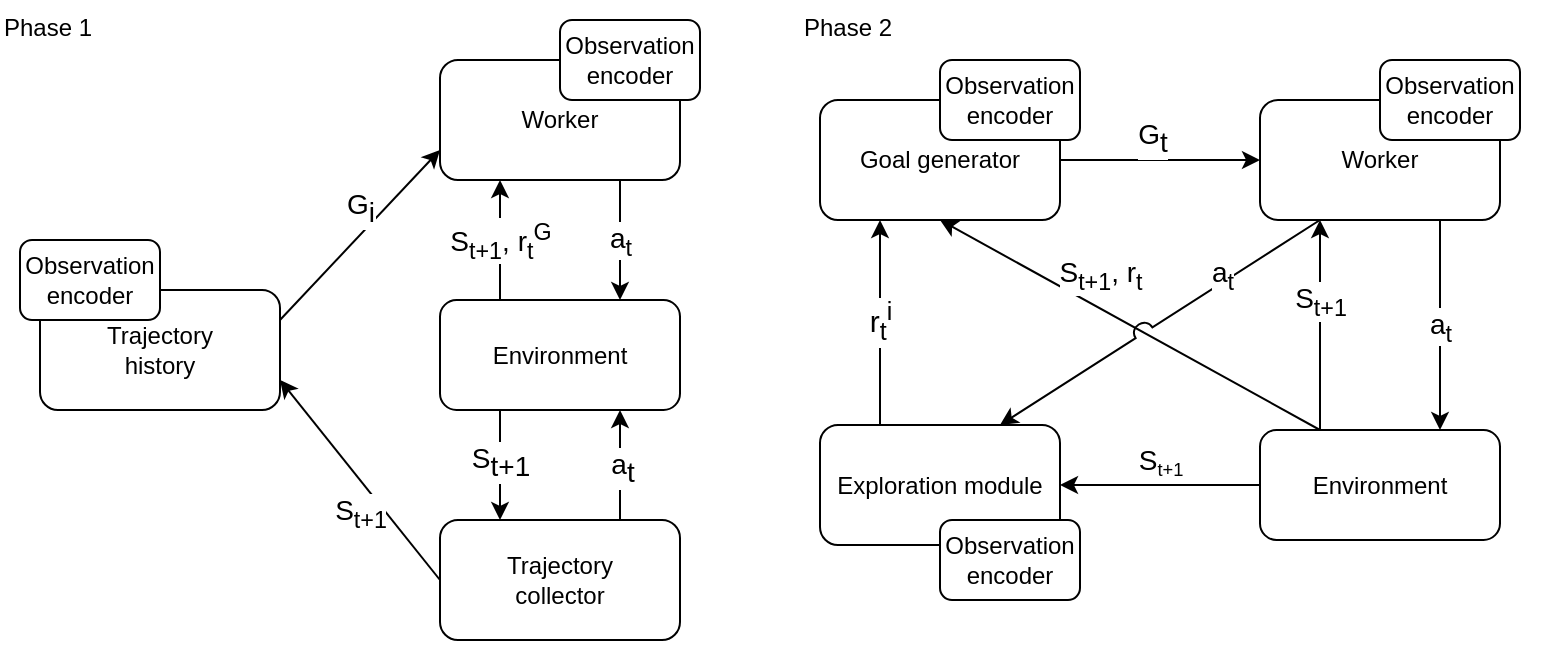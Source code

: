 <mxfile version="14.9.6" type="device"><diagram id="s9MICMt1wi03FpbbL1Bs" name="Page-1"><mxGraphModel dx="2030" dy="672" grid="1" gridSize="10" guides="1" tooltips="1" connect="1" arrows="1" fold="1" page="1" pageScale="1" pageWidth="1169" pageHeight="827" math="0" shadow="0"><root><mxCell id="0"/><mxCell id="1" parent="0"/><mxCell id="ce7B7Szr8OWPPGwaai7X-16" value="&lt;font style=&quot;font-size: 15px&quot;&gt;r&lt;sub&gt;t&lt;/sub&gt;&lt;sup&gt;i&lt;/sup&gt;&lt;/font&gt;" style="edgeStyle=none;rounded=0;orthogonalLoop=1;jettySize=auto;html=1;exitX=0.25;exitY=0;exitDx=0;exitDy=0;" parent="1" source="ce7B7Szr8OWPPGwaai7X-1" edge="1"><mxGeometry relative="1" as="geometry"><mxPoint x="-680" y="150" as="targetPoint"/></mxGeometry></mxCell><mxCell id="ce7B7Szr8OWPPGwaai7X-1" value="Exploration module" style="rounded=1;whiteSpace=wrap;html=1;" parent="1" vertex="1"><mxGeometry x="-710" y="252.5" width="120" height="60" as="geometry"/></mxCell><mxCell id="ce7B7Szr8OWPPGwaai7X-14" value="&lt;font style=&quot;font-size: 14px&quot;&gt;S&lt;sub&gt;t+1&lt;/sub&gt;, r&lt;sub&gt;t&lt;/sub&gt;&lt;/font&gt;" style="edgeStyle=none;rounded=0;orthogonalLoop=1;jettySize=auto;html=1;entryX=0.5;entryY=1;entryDx=0;entryDy=0;exitX=0.25;exitY=0;exitDx=0;exitDy=0;verticalAlign=bottom;" parent="1" source="ce7B7Szr8OWPPGwaai7X-2" target="ce7B7Szr8OWPPGwaai7X-3" edge="1"><mxGeometry x="0.177" y="-4" relative="1" as="geometry"><mxPoint as="offset"/></mxGeometry></mxCell><mxCell id="ce7B7Szr8OWPPGwaai7X-15" value="&lt;span style=&quot;font-size: 14px&quot;&gt;S&lt;/span&gt;&lt;sub&gt;t+1&lt;/sub&gt;" style="edgeStyle=none;rounded=0;orthogonalLoop=1;jettySize=auto;html=1;entryX=1;entryY=0.5;entryDx=0;entryDy=0;verticalAlign=bottom;" parent="1" source="ce7B7Szr8OWPPGwaai7X-2" target="ce7B7Szr8OWPPGwaai7X-1" edge="1"><mxGeometry relative="1" as="geometry"/></mxCell><mxCell id="BOEByVS7p30KP5h8j9sV-6" value="S&lt;sub&gt;t+1&lt;/sub&gt;" style="edgeStyle=none;curved=1;jumpStyle=arc;jumpSize=10;orthogonalLoop=1;jettySize=auto;html=1;entryX=0.25;entryY=1;entryDx=0;entryDy=0;fontSize=14;verticalAlign=bottom;exitX=0.25;exitY=0;exitDx=0;exitDy=0;" parent="1" source="ce7B7Szr8OWPPGwaai7X-2" target="ce7B7Szr8OWPPGwaai7X-4" edge="1"><mxGeometry relative="1" as="geometry"/></mxCell><mxCell id="ce7B7Szr8OWPPGwaai7X-2" value="Environment" style="rounded=1;whiteSpace=wrap;html=1;" parent="1" vertex="1"><mxGeometry x="-490" y="255" width="120" height="55" as="geometry"/></mxCell><mxCell id="ce7B7Szr8OWPPGwaai7X-6" style="edgeStyle=orthogonalEdgeStyle;rounded=0;orthogonalLoop=1;jettySize=auto;html=1;exitX=1;exitY=0.5;exitDx=0;exitDy=0;entryX=0;entryY=0.5;entryDx=0;entryDy=0;" parent="1" source="ce7B7Szr8OWPPGwaai7X-3" target="ce7B7Szr8OWPPGwaai7X-4" edge="1"><mxGeometry relative="1" as="geometry"><mxPoint x="-570" y="120" as="targetPoint"/></mxGeometry></mxCell><mxCell id="BOEByVS7p30KP5h8j9sV-1" value="G&lt;sub style=&quot;font-size: 14px;&quot;&gt;t&lt;/sub&gt;" style="edgeLabel;html=1;align=center;verticalAlign=bottom;resizable=0;points=[];fontSize=14;" parent="ce7B7Szr8OWPPGwaai7X-6" vertex="1" connectable="0"><mxGeometry x="-0.083" y="-1" relative="1" as="geometry"><mxPoint as="offset"/></mxGeometry></mxCell><mxCell id="ce7B7Szr8OWPPGwaai7X-3" value="Goal generator" style="rounded=1;whiteSpace=wrap;html=1;" parent="1" vertex="1"><mxGeometry x="-710" y="90" width="120" height="60" as="geometry"/></mxCell><mxCell id="BOEByVS7p30KP5h8j9sV-2" value="a&lt;sub&gt;t&lt;/sub&gt;" style="edgeStyle=orthogonalEdgeStyle;rounded=0;orthogonalLoop=1;jettySize=auto;html=1;exitX=0.75;exitY=1;exitDx=0;exitDy=0;entryX=0.75;entryY=0;entryDx=0;entryDy=0;fontSize=14;verticalAlign=middle;" parent="1" source="ce7B7Szr8OWPPGwaai7X-4" target="ce7B7Szr8OWPPGwaai7X-2" edge="1"><mxGeometry relative="1" as="geometry"/></mxCell><mxCell id="BOEByVS7p30KP5h8j9sV-3" style="rounded=0;orthogonalLoop=1;jettySize=auto;html=1;exitX=0.25;exitY=1;exitDx=0;exitDy=0;entryX=0.75;entryY=0;entryDx=0;entryDy=0;fontSize=14;jumpStyle=arc;jumpSize=10;" parent="1" source="ce7B7Szr8OWPPGwaai7X-4" target="ce7B7Szr8OWPPGwaai7X-1" edge="1"><mxGeometry relative="1" as="geometry"/></mxCell><mxCell id="BOEByVS7p30KP5h8j9sV-4" value="a&lt;sub&gt;t&lt;/sub&gt;" style="edgeLabel;html=1;align=center;verticalAlign=bottom;resizable=0;points=[];fontSize=14;" parent="BOEByVS7p30KP5h8j9sV-3" vertex="1" connectable="0"><mxGeometry x="-0.145" y="1" relative="1" as="geometry"><mxPoint x="18" y="-5" as="offset"/></mxGeometry></mxCell><mxCell id="ce7B7Szr8OWPPGwaai7X-4" value="Worker" style="rounded=1;whiteSpace=wrap;html=1;" parent="1" vertex="1"><mxGeometry x="-490" y="90" width="120" height="60" as="geometry"/></mxCell><mxCell id="BOEByVS7p30KP5h8j9sV-5" value="Observation encoder" style="rounded=1;whiteSpace=wrap;html=1;fontSize=12;verticalAlign=middle;" parent="1" vertex="1"><mxGeometry x="-650" y="70" width="70" height="40" as="geometry"/></mxCell><mxCell id="BOEByVS7p30KP5h8j9sV-7" value="Observation encoder" style="rounded=1;whiteSpace=wrap;html=1;fontSize=12;verticalAlign=middle;" parent="1" vertex="1"><mxGeometry x="-650" y="300" width="70" height="40" as="geometry"/></mxCell><mxCell id="BOEByVS7p30KP5h8j9sV-8" value="Observation encoder" style="rounded=1;whiteSpace=wrap;html=1;fontSize=12;verticalAlign=middle;" parent="1" vertex="1"><mxGeometry x="-430" y="70" width="70" height="40" as="geometry"/></mxCell><mxCell id="BOEByVS7p30KP5h8j9sV-14" value="a&lt;sub&gt;t&lt;/sub&gt;" style="edgeStyle=none;curved=1;jumpStyle=arc;jumpSize=10;orthogonalLoop=1;jettySize=auto;html=1;exitX=0.75;exitY=1;exitDx=0;exitDy=0;entryX=0.75;entryY=0;entryDx=0;entryDy=0;fontSize=14;verticalAlign=middle;" parent="1" source="BOEByVS7p30KP5h8j9sV-9" target="BOEByVS7p30KP5h8j9sV-11" edge="1"><mxGeometry relative="1" as="geometry"><Array as="points"/></mxGeometry></mxCell><mxCell id="BOEByVS7p30KP5h8j9sV-9" value="Worker" style="rounded=1;whiteSpace=wrap;html=1;" parent="1" vertex="1"><mxGeometry x="-900" y="70" width="120" height="60" as="geometry"/></mxCell><mxCell id="BOEByVS7p30KP5h8j9sV-12" value="G&lt;span style=&quot;font-size: 14px;&quot;&gt;&lt;sub style=&quot;font-size: 14px;&quot;&gt;i&lt;/sub&gt;&lt;/span&gt;" style="edgeStyle=none;curved=1;jumpStyle=arc;jumpSize=10;orthogonalLoop=1;jettySize=auto;html=1;exitX=1;exitY=0.25;exitDx=0;exitDy=0;entryX=0;entryY=0.75;entryDx=0;entryDy=0;fontSize=14;verticalAlign=bottom;" parent="1" source="BOEByVS7p30KP5h8j9sV-10" target="BOEByVS7p30KP5h8j9sV-9" edge="1"><mxGeometry relative="1" as="geometry"/></mxCell><mxCell id="BOEByVS7p30KP5h8j9sV-10" value="Trajectory&lt;br&gt;history" style="rounded=1;whiteSpace=wrap;html=1;fontSize=12;verticalAlign=middle;" parent="1" vertex="1"><mxGeometry x="-1100" y="185" width="120" height="60" as="geometry"/></mxCell><mxCell id="BOEByVS7p30KP5h8j9sV-13" value="S&lt;sub&gt;t+1&lt;/sub&gt;" style="edgeStyle=none;curved=1;jumpStyle=arc;jumpSize=10;orthogonalLoop=1;jettySize=auto;html=1;exitX=0;exitY=0.5;exitDx=0;exitDy=0;entryX=1;entryY=0.75;entryDx=0;entryDy=0;fontSize=14;verticalAlign=top;" parent="1" source="eMhIuwfRan7RNqNJ1UJK-4" target="BOEByVS7p30KP5h8j9sV-10" edge="1"><mxGeometry relative="1" as="geometry"/></mxCell><mxCell id="BOEByVS7p30KP5h8j9sV-15" value="S&lt;sub&gt;t+1&lt;/sub&gt;, r&lt;sub&gt;t&lt;/sub&gt;&lt;sup&gt;G&lt;/sup&gt;" style="edgeStyle=none;curved=1;jumpStyle=arc;jumpSize=10;orthogonalLoop=1;jettySize=auto;html=1;exitX=0.25;exitY=0;exitDx=0;exitDy=0;entryX=0.25;entryY=1;entryDx=0;entryDy=0;fontSize=14;verticalAlign=middle;" parent="1" source="BOEByVS7p30KP5h8j9sV-11" target="BOEByVS7p30KP5h8j9sV-9" edge="1"><mxGeometry relative="1" as="geometry"/></mxCell><mxCell id="eMhIuwfRan7RNqNJ1UJK-6" value="" style="edgeStyle=orthogonalEdgeStyle;rounded=0;orthogonalLoop=1;jettySize=auto;html=1;entryX=0.25;entryY=0;entryDx=0;entryDy=0;exitX=0.25;exitY=1;exitDx=0;exitDy=0;" parent="1" source="BOEByVS7p30KP5h8j9sV-11" target="eMhIuwfRan7RNqNJ1UJK-4" edge="1"><mxGeometry relative="1" as="geometry"/></mxCell><mxCell id="eMhIuwfRan7RNqNJ1UJK-9" value="&lt;span style=&quot;font-size: 14px&quot;&gt;S&lt;/span&gt;&lt;sub style=&quot;font-size: 14px&quot;&gt;t+1&lt;/sub&gt;" style="edgeLabel;html=1;align=center;verticalAlign=middle;resizable=0;points=[];fontSize=14;" parent="eMhIuwfRan7RNqNJ1UJK-6" vertex="1" connectable="0"><mxGeometry x="-0.054" relative="1" as="geometry"><mxPoint as="offset"/></mxGeometry></mxCell><mxCell id="BOEByVS7p30KP5h8j9sV-11" value="Environment" style="rounded=1;whiteSpace=wrap;html=1;" parent="1" vertex="1"><mxGeometry x="-900" y="190" width="120" height="55" as="geometry"/></mxCell><mxCell id="eMhIuwfRan7RNqNJ1UJK-1" value="Observation encoder" style="rounded=1;whiteSpace=wrap;html=1;fontSize=12;verticalAlign=middle;" parent="1" vertex="1"><mxGeometry x="-840" y="50" width="70" height="40" as="geometry"/></mxCell><mxCell id="eMhIuwfRan7RNqNJ1UJK-2" value="Observation encoder" style="rounded=1;whiteSpace=wrap;html=1;fontSize=12;verticalAlign=middle;" parent="1" vertex="1"><mxGeometry x="-1110" y="160" width="70" height="40" as="geometry"/></mxCell><mxCell id="eMhIuwfRan7RNqNJ1UJK-5" value="" style="edgeStyle=orthogonalEdgeStyle;rounded=0;orthogonalLoop=1;jettySize=auto;html=1;exitX=0.75;exitY=0;exitDx=0;exitDy=0;entryX=0.75;entryY=1;entryDx=0;entryDy=0;" parent="1" source="eMhIuwfRan7RNqNJ1UJK-4" target="BOEByVS7p30KP5h8j9sV-11" edge="1"><mxGeometry relative="1" as="geometry"/></mxCell><mxCell id="eMhIuwfRan7RNqNJ1UJK-10" value="&lt;span style=&quot;font-size: 14px;&quot;&gt;a&lt;/span&gt;&lt;sub style=&quot;font-size: 14px;&quot;&gt;t&lt;/sub&gt;" style="edgeLabel;html=1;align=center;verticalAlign=middle;resizable=0;points=[];fontSize=14;" parent="eMhIuwfRan7RNqNJ1UJK-5" vertex="1" connectable="0"><mxGeometry x="-0.054" y="-1" relative="1" as="geometry"><mxPoint as="offset"/></mxGeometry></mxCell><mxCell id="eMhIuwfRan7RNqNJ1UJK-4" value="Trajectory&lt;br&gt;collector" style="rounded=1;whiteSpace=wrap;html=1;fontSize=12;verticalAlign=middle;" parent="1" vertex="1"><mxGeometry x="-900" y="300" width="120" height="60" as="geometry"/></mxCell><mxCell id="AD0UsXPPbm5hfnaKFO1p-1" value="Phase 1" style="rounded=0;whiteSpace=wrap;html=1;fillColor=none;strokeColor=none;verticalAlign=top;align=left;" vertex="1" parent="1"><mxGeometry x="-1120" y="40" width="360" height="330" as="geometry"/></mxCell><mxCell id="AD0UsXPPbm5hfnaKFO1p-2" value="Phase 2" style="rounded=0;whiteSpace=wrap;html=1;fillColor=none;strokeColor=none;verticalAlign=top;align=left;" vertex="1" parent="1"><mxGeometry x="-720" y="40" width="370" height="310" as="geometry"/></mxCell></root></mxGraphModel></diagram></mxfile>